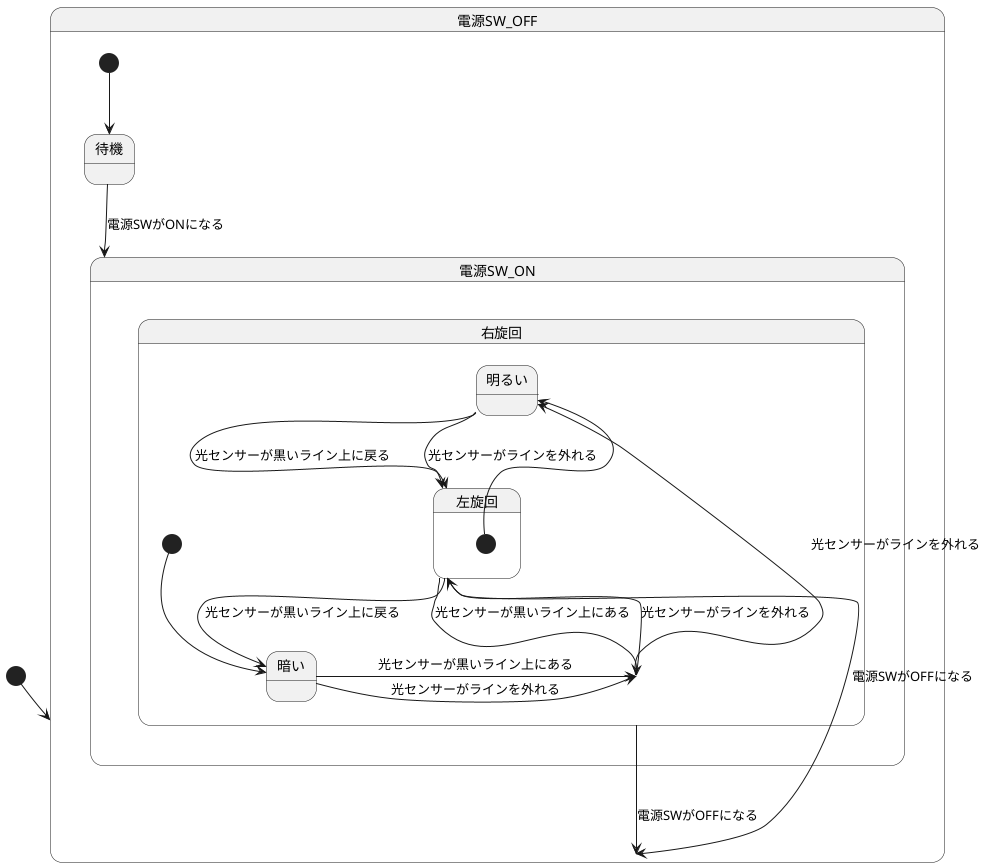 @startuml

[*] --> 電源SW_OFF

state 電源SW_OFF {
  [*] --> 待機
  待機 --> 電源SW_ON : 電源SWがONになる
}

state 電源SW_ON {
  state 右旋回 {
    [*] --> 暗い
    暗い --> 右旋回 : 光センサーが黒いライン上にある
    右旋回 --> 明るい : 光センサーがラインを外れる
    明るい --> 左旋回 : 光センサーが黒いライン上に戻る
  }

  state 左旋回 {
    [*] --> 明るい
    明るい --> 左旋回 : 光センサーがラインを外れる
    左旋回 --> 暗い : 光センサーが黒いライン上に戻る
    暗い --> 右旋回 : 光センサーがラインを外れる
  }

  右旋回 --> 左旋回 : 光センサーがラインを外れる
  左旋回 --> 右旋回 : 光センサーが黒いライン上にある
  右旋回 --> 電源SW_OFF : 電源SWがOFFになる
  左旋回 --> 電源SW_OFF : 電源SWがOFFになる
}

@enduml